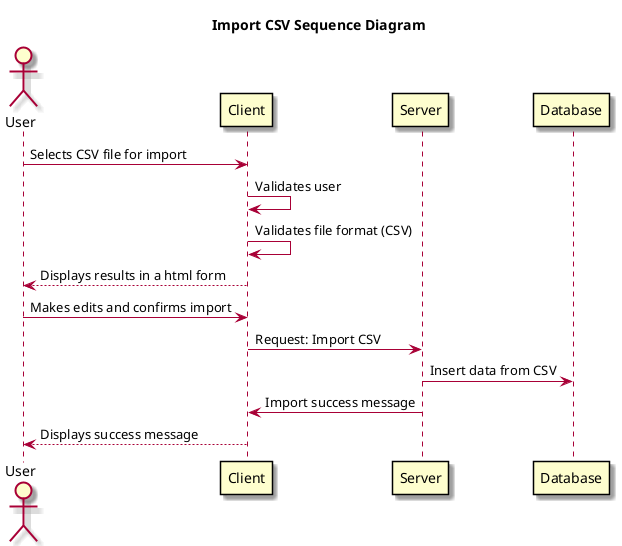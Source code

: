 @startuml
skin rose
skinparam participantPadding 20
skinparam participantBorderColor black

title Import CSV Sequence Diagram

actor User
participant Client
participant Server
participant Database

User -> Client: Selects CSV file for import
Client -> Client: Validates user
Client -> Client: Validates file format (CSV)
Client --> User: Displays results in a html form
User -> Client: Makes edits and confirms import
Client -> Server: Request: Import CSV
Server -> Database: Insert data from CSV
Server -> Client: Import success message
Client --> User: Displays success message

@enduml